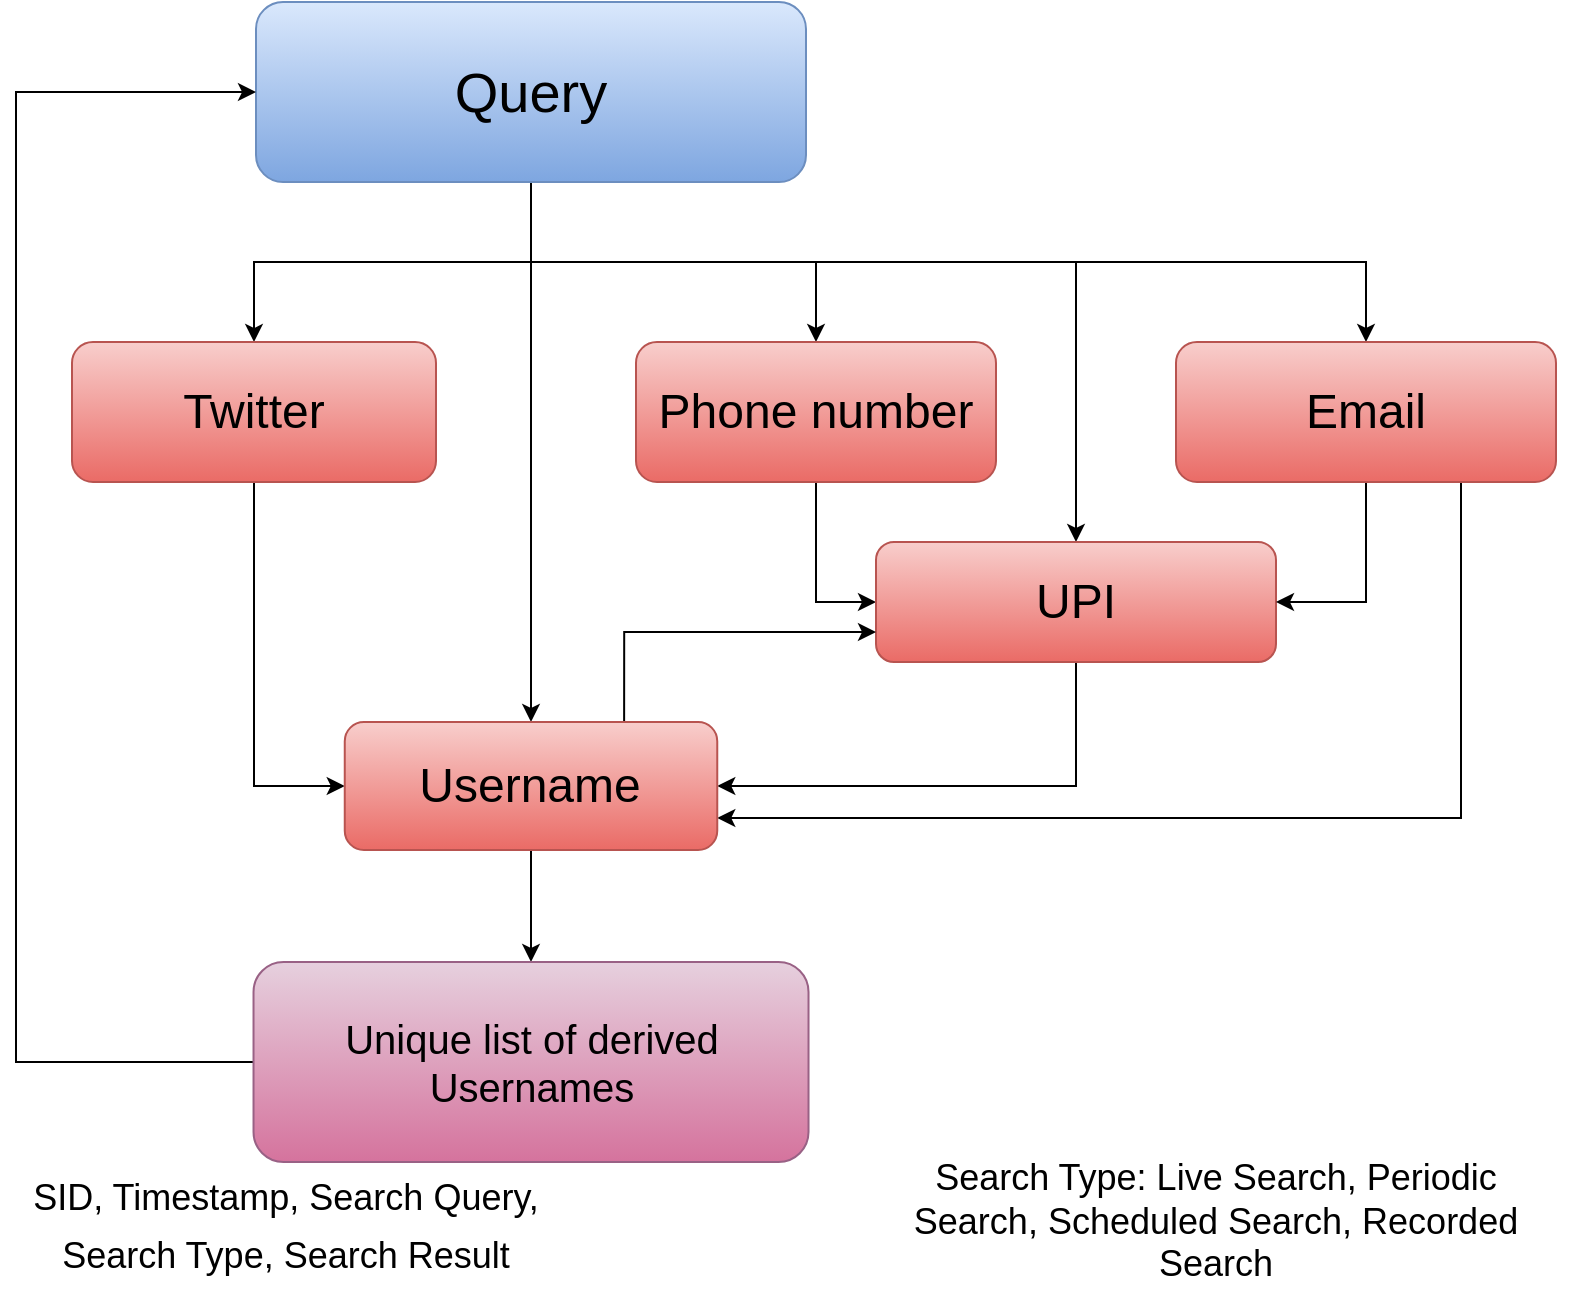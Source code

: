 <mxfile version="20.6.0" type="github">
  <diagram id="k-Q7YXgcn1g6CReGvvBt" name="Page-1">
    <mxGraphModel dx="1384" dy="1992" grid="1" gridSize="10" guides="1" tooltips="1" connect="1" arrows="1" fold="1" page="1" pageScale="1" pageWidth="827" pageHeight="1169" math="0" shadow="0">
      <root>
        <mxCell id="0" />
        <mxCell id="1" parent="0" />
        <mxCell id="pJtryzGAfCbylNlpALt_-8" style="edgeStyle=orthogonalEdgeStyle;rounded=0;orthogonalLoop=1;jettySize=auto;html=1;entryX=0.5;entryY=0;entryDx=0;entryDy=0;" edge="1" parent="1" source="pJtryzGAfCbylNlpALt_-1" target="pJtryzGAfCbylNlpALt_-4">
          <mxGeometry relative="1" as="geometry" />
        </mxCell>
        <mxCell id="pJtryzGAfCbylNlpALt_-10" style="edgeStyle=orthogonalEdgeStyle;rounded=0;orthogonalLoop=1;jettySize=auto;html=1;exitX=0.5;exitY=1;exitDx=0;exitDy=0;entryX=0.5;entryY=0;entryDx=0;entryDy=0;" edge="1" parent="1" source="pJtryzGAfCbylNlpALt_-1" target="pJtryzGAfCbylNlpALt_-3">
          <mxGeometry relative="1" as="geometry" />
        </mxCell>
        <mxCell id="pJtryzGAfCbylNlpALt_-31" style="edgeStyle=orthogonalEdgeStyle;rounded=0;orthogonalLoop=1;jettySize=auto;html=1;exitX=0.5;exitY=1;exitDx=0;exitDy=0;entryX=0.5;entryY=0;entryDx=0;entryDy=0;" edge="1" parent="1" source="pJtryzGAfCbylNlpALt_-1" target="pJtryzGAfCbylNlpALt_-20">
          <mxGeometry relative="1" as="geometry" />
        </mxCell>
        <mxCell id="pJtryzGAfCbylNlpALt_-42" style="edgeStyle=orthogonalEdgeStyle;rounded=0;orthogonalLoop=1;jettySize=auto;html=1;" edge="1" parent="1" source="pJtryzGAfCbylNlpALt_-1" target="pJtryzGAfCbylNlpALt_-6">
          <mxGeometry relative="1" as="geometry">
            <Array as="points">
              <mxPoint x="467" y="-970" />
              <mxPoint x="885" y="-970" />
            </Array>
          </mxGeometry>
        </mxCell>
        <mxCell id="pJtryzGAfCbylNlpALt_-45" style="edgeStyle=orthogonalEdgeStyle;rounded=0;orthogonalLoop=1;jettySize=auto;html=1;exitX=0.5;exitY=1;exitDx=0;exitDy=0;entryX=0.5;entryY=0;entryDx=0;entryDy=0;" edge="1" parent="1" source="pJtryzGAfCbylNlpALt_-1" target="pJtryzGAfCbylNlpALt_-5">
          <mxGeometry relative="1" as="geometry">
            <Array as="points">
              <mxPoint x="467" y="-970" />
              <mxPoint x="740" y="-970" />
            </Array>
          </mxGeometry>
        </mxCell>
        <mxCell id="pJtryzGAfCbylNlpALt_-1" value="&lt;span style=&quot;font-size: 28px;&quot;&gt;Query&lt;/span&gt;" style="rounded=1;whiteSpace=wrap;html=1;fillColor=#dae8fc;gradientColor=#7ea6e0;strokeColor=#6c8ebf;" vertex="1" parent="1">
          <mxGeometry x="330" y="-1100" width="275" height="90" as="geometry" />
        </mxCell>
        <mxCell id="pJtryzGAfCbylNlpALt_-25" style="edgeStyle=orthogonalEdgeStyle;rounded=0;orthogonalLoop=1;jettySize=auto;html=1;entryX=0;entryY=0.5;entryDx=0;entryDy=0;" edge="1" parent="1" source="pJtryzGAfCbylNlpALt_-3" target="pJtryzGAfCbylNlpALt_-5">
          <mxGeometry relative="1" as="geometry" />
        </mxCell>
        <mxCell id="pJtryzGAfCbylNlpALt_-3" value="&lt;font style=&quot;font-size: 24px;&quot;&gt;Phone number&lt;/font&gt;" style="rounded=1;whiteSpace=wrap;html=1;fillColor=#f8cecc;gradientColor=#ea6b66;strokeColor=#b85450;" vertex="1" parent="1">
          <mxGeometry x="520" y="-930" width="180" height="70" as="geometry" />
        </mxCell>
        <mxCell id="pJtryzGAfCbylNlpALt_-33" style="edgeStyle=orthogonalEdgeStyle;rounded=0;orthogonalLoop=1;jettySize=auto;html=1;exitX=0.5;exitY=1;exitDx=0;exitDy=0;entryX=0;entryY=0.5;entryDx=0;entryDy=0;" edge="1" parent="1" source="pJtryzGAfCbylNlpALt_-4" target="pJtryzGAfCbylNlpALt_-20">
          <mxGeometry relative="1" as="geometry" />
        </mxCell>
        <mxCell id="pJtryzGAfCbylNlpALt_-4" value="&lt;font style=&quot;font-size: 24px;&quot;&gt;Twitter&lt;/font&gt;" style="rounded=1;whiteSpace=wrap;html=1;fillColor=#f8cecc;gradientColor=#ea6b66;strokeColor=#b85450;" vertex="1" parent="1">
          <mxGeometry x="238" y="-930" width="182" height="70" as="geometry" />
        </mxCell>
        <mxCell id="pJtryzGAfCbylNlpALt_-43" style="edgeStyle=orthogonalEdgeStyle;rounded=0;orthogonalLoop=1;jettySize=auto;html=1;exitX=0.5;exitY=1;exitDx=0;exitDy=0;entryX=1;entryY=0.5;entryDx=0;entryDy=0;" edge="1" parent="1" source="pJtryzGAfCbylNlpALt_-5" target="pJtryzGAfCbylNlpALt_-20">
          <mxGeometry relative="1" as="geometry" />
        </mxCell>
        <mxCell id="pJtryzGAfCbylNlpALt_-5" value="&lt;span style=&quot;font-size: 24px;&quot;&gt;UPI&lt;/span&gt;&lt;span style=&quot;color: rgba(0, 0, 0, 0); font-family: monospace; font-size: 0px; text-align: start;&quot;&gt;%3CmxGraphModel%3E%3Croot%3E%3CmxCell%20id%3D%220%22%2F%3E%3CmxCell%20id%3D%221%22%20parent%3D%220%22%2F%3E%3CmxCell%20id%3D%222%22%20value%3D%22%26lt%3Bfont%20style%3D%26quot%3Bfont-size%3A%2024px%3B%26quot%3B%26gt%3BEmail%26lt%3B%2Ffont%26gt%3B%22%20style%3D%22rounded%3D1%3BwhiteSpace%3Dwrap%3Bhtml%3D1%3BfillColor%3D%23f8cecc%3BgradientColor%3D%23ea6b66%3BstrokeColor%3D%23b85450%3B%22%20vertex%3D%221%22%20parent%3D%221%22%3E%3CmxGeometry%20x%3D%22220%22%20y%3D%22-930%22%20width%3D%22210%22%20height%3D%22100%22%20as%3D%22geometry%22%2F%3E%3C%2FmxCell%3E%3C%2Froot%3E%3C%2FmxGraphModel%3E&lt;/span&gt;" style="rounded=1;whiteSpace=wrap;html=1;fillColor=#f8cecc;gradientColor=#ea6b66;strokeColor=#b85450;" vertex="1" parent="1">
          <mxGeometry x="640" y="-830" width="200" height="60" as="geometry" />
        </mxCell>
        <mxCell id="pJtryzGAfCbylNlpALt_-26" style="edgeStyle=orthogonalEdgeStyle;rounded=0;orthogonalLoop=1;jettySize=auto;html=1;entryX=1;entryY=0.5;entryDx=0;entryDy=0;" edge="1" parent="1" source="pJtryzGAfCbylNlpALt_-6" target="pJtryzGAfCbylNlpALt_-5">
          <mxGeometry relative="1" as="geometry" />
        </mxCell>
        <mxCell id="pJtryzGAfCbylNlpALt_-39" style="edgeStyle=orthogonalEdgeStyle;rounded=0;orthogonalLoop=1;jettySize=auto;html=1;exitX=0.75;exitY=1;exitDx=0;exitDy=0;entryX=1;entryY=0.75;entryDx=0;entryDy=0;" edge="1" parent="1" source="pJtryzGAfCbylNlpALt_-6" target="pJtryzGAfCbylNlpALt_-20">
          <mxGeometry relative="1" as="geometry" />
        </mxCell>
        <mxCell id="pJtryzGAfCbylNlpALt_-6" value="&lt;span style=&quot;font-size: 24px;&quot;&gt;Email&lt;/span&gt;" style="rounded=1;whiteSpace=wrap;html=1;fillColor=#f8cecc;gradientColor=#ea6b66;strokeColor=#b85450;" vertex="1" parent="1">
          <mxGeometry x="790" y="-930" width="190" height="70" as="geometry" />
        </mxCell>
        <mxCell id="pJtryzGAfCbylNlpALt_-24" style="edgeStyle=orthogonalEdgeStyle;rounded=0;orthogonalLoop=1;jettySize=auto;html=1;" edge="1" parent="1" source="pJtryzGAfCbylNlpALt_-20" target="pJtryzGAfCbylNlpALt_-23">
          <mxGeometry relative="1" as="geometry" />
        </mxCell>
        <mxCell id="pJtryzGAfCbylNlpALt_-40" style="edgeStyle=orthogonalEdgeStyle;rounded=0;orthogonalLoop=1;jettySize=auto;html=1;exitX=0.75;exitY=0;exitDx=0;exitDy=0;entryX=0;entryY=0.75;entryDx=0;entryDy=0;" edge="1" parent="1" source="pJtryzGAfCbylNlpALt_-20" target="pJtryzGAfCbylNlpALt_-5">
          <mxGeometry relative="1" as="geometry" />
        </mxCell>
        <mxCell id="pJtryzGAfCbylNlpALt_-20" value="&lt;span style=&quot;font-size: 24px;&quot;&gt;Username&lt;/span&gt;" style="rounded=1;whiteSpace=wrap;html=1;fillColor=#f8cecc;gradientColor=#ea6b66;strokeColor=#b85450;" vertex="1" parent="1">
          <mxGeometry x="374.38" y="-740" width="186.25" height="64" as="geometry" />
        </mxCell>
        <mxCell id="pJtryzGAfCbylNlpALt_-44" style="edgeStyle=orthogonalEdgeStyle;rounded=0;orthogonalLoop=1;jettySize=auto;html=1;exitX=0;exitY=0.5;exitDx=0;exitDy=0;entryX=0;entryY=0.5;entryDx=0;entryDy=0;" edge="1" parent="1" source="pJtryzGAfCbylNlpALt_-23" target="pJtryzGAfCbylNlpALt_-1">
          <mxGeometry relative="1" as="geometry">
            <Array as="points">
              <mxPoint x="210" y="-570" />
              <mxPoint x="210" y="-1055" />
            </Array>
          </mxGeometry>
        </mxCell>
        <mxCell id="pJtryzGAfCbylNlpALt_-23" value="&lt;span style=&quot;font-size: 20px;&quot;&gt;Unique list of derived Usernames&lt;/span&gt;" style="rounded=1;whiteSpace=wrap;html=1;fillColor=#e6d0de;gradientColor=#d5739d;strokeColor=#996185;" vertex="1" parent="1">
          <mxGeometry x="328.76" y="-620" width="277.5" height="100" as="geometry" />
        </mxCell>
        <mxCell id="pJtryzGAfCbylNlpALt_-46" value="&lt;font style=&quot;font-size: 18px;&quot;&gt;Search Type: Live Search, Periodic Search,&amp;nbsp;Scheduled Search, Recorded Search&lt;/font&gt;" style="text;html=1;strokeColor=none;fillColor=none;align=center;verticalAlign=middle;whiteSpace=wrap;rounded=0;" vertex="1" parent="1">
          <mxGeometry x="630" y="-515" width="360" height="50" as="geometry" />
        </mxCell>
        <mxCell id="pJtryzGAfCbylNlpALt_-47" value="&lt;font style=&quot;font-size: 18px;&quot;&gt;SID, Timestamp, Search Query,&lt;br&gt;Search Type, Search Result&lt;/font&gt;" style="text;html=1;strokeColor=none;fillColor=none;align=center;verticalAlign=middle;whiteSpace=wrap;rounded=0;fontSize=24;" vertex="1" parent="1">
          <mxGeometry x="210" y="-510" width="270" height="40" as="geometry" />
        </mxCell>
      </root>
    </mxGraphModel>
  </diagram>
</mxfile>
